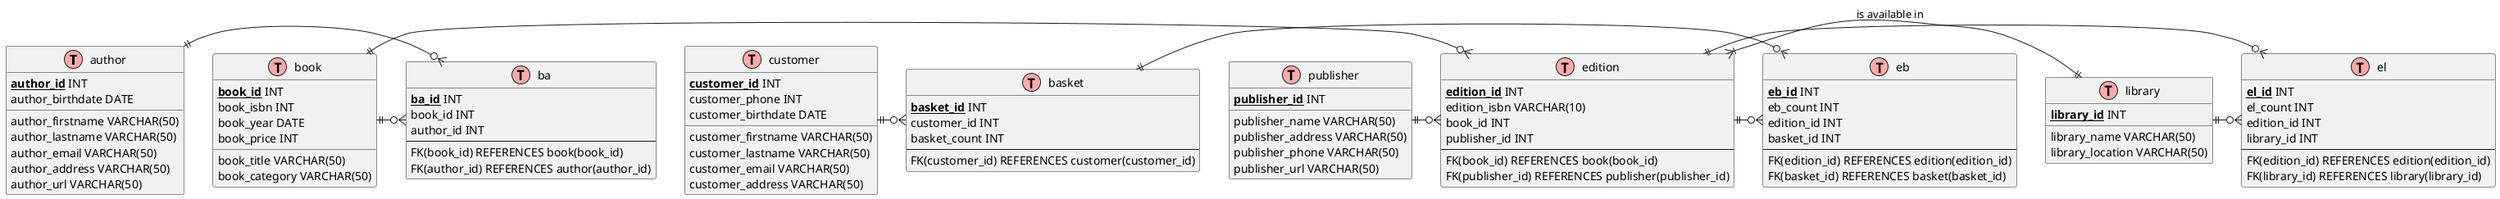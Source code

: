 
@startuml tflabo

!define Table(name,desc) class name as "desc" << (T,#FFAAAA) >>
!define PK(x) <b><u>x</u></b>


Table(author, "author") {
  PK(author_id) INT
  author_firstname VARCHAR(50)
  author_lastname VARCHAR(50)
  author_email VARCHAR(50)
  author_address VARCHAR(50)
  author_url VARCHAR(50)
  author_birthdate DATE
}

Table(book, "book") {
  PK(book_id) INT
  book_isbn INT
  book_title VARCHAR(50)
  book_year DATE
  book_price INT
  book_category VARCHAR(50)
}

Table(ba, "ba") {
  PK(ba_id) INT
  book_id INT
  author_id INT
  --
  FK(book_id) REFERENCES book(book_id)
  FK(author_id) REFERENCES author(author_id)
}

Table(publisher, "publisher") {
  PK(publisher_id) INT
  publisher_name VARCHAR(50)
  publisher_address VARCHAR(50)
  publisher_phone VARCHAR(50)
  publisher_url VARCHAR(50)
}

Table(edition, "edition") {
  PK(edition_id) INT
  edition_isbn VARCHAR(10)
  book_id INT
  publisher_id INT
  --
  FK(book_id) REFERENCES book(book_id)
  FK(publisher_id) REFERENCES publisher(publisher_id)
}

Table(library, "library") {
  PK(library_id) INT
  library_name VARCHAR(50)
  library_location VARCHAR(50)
}

Table(customer, "customer") {
  PK(customer_id) INT
  customer_firstname VARCHAR(50)
  customer_lastname VARCHAR(50)
  customer_email VARCHAR(50)
  customer_address VARCHAR(50)
  customer_phone INT
  customer_birthdate DATE
}

Table(basket, "basket") {
  PK(basket_id) INT
  customer_id INT
  basket_count INT
  --
  FK(customer_id) REFERENCES customer(customer_id)
}

Table(el, "el") {
  PK(el_id) INT
  el_count INT
  edition_id INT
  library_id INT
  --
  FK(edition_id) REFERENCES edition(edition_id)
  FK(library_id) REFERENCES library(library_id)
}

Table(eb, "eb") {
  PK(eb_id) INT
  eb_count INT
  edition_id INT
  basket_id INT
  --
  FK(edition_id) REFERENCES edition(edition_id)
  FK(basket_id) REFERENCES basket(basket_id)
}

author ||-o{ ba
book ||-o{ ba
book ||-o{ edition
publisher ||-o{ edition
edition }|-|| library : is available in
customer ||-o{ basket
edition ||-o{ el
library ||-o{ el
edition ||-o{ eb
basket ||-o{ eb


@enduml
